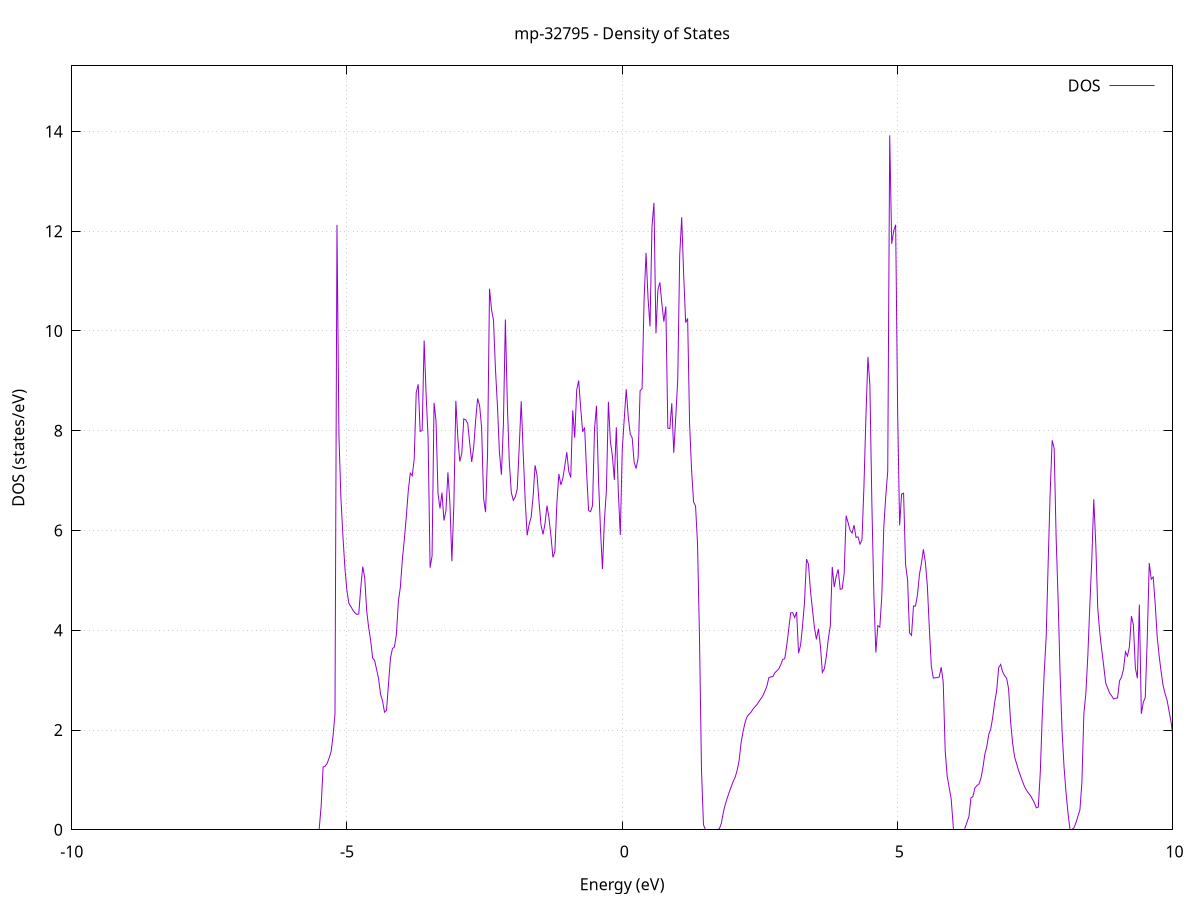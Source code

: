 set title 'mp-32795 - Density of States'
set xlabel 'Energy (eV)'
set ylabel 'DOS (states/eV)'
set grid
set xrange [-10:10]
set yrange [0:15.315]
set xzeroaxis lt -1
set terminal png size 800,600
set output 'mp-32795_dos_gnuplot.png'
plot '-' using 1:2 with lines title 'DOS'
-43.951200 0.000000
-43.915200 0.000000
-43.879200 0.000000
-43.843200 0.000000
-43.807200 0.000000
-43.771200 0.000000
-43.735200 0.000000
-43.699200 0.000000
-43.663200 0.000000
-43.627200 0.000000
-43.591200 0.000000
-43.555200 0.000000
-43.519200 0.000000
-43.483200 0.000000
-43.447200 0.000000
-43.411200 0.000000
-43.375200 0.000000
-43.339200 0.000000
-43.303200 0.000000
-43.267200 0.000000
-43.231200 0.000000
-43.195200 0.000000
-43.159200 0.000000
-43.123200 0.000000
-43.087300 0.000000
-43.051300 0.000000
-43.015300 0.000000
-42.979300 0.000000
-42.943300 0.000000
-42.907300 0.000000
-42.871300 0.000000
-42.835300 0.000000
-42.799300 0.000000
-42.763300 0.000000
-42.727300 0.000000
-42.691300 0.000000
-42.655300 0.000000
-42.619300 0.000000
-42.583300 0.000000
-42.547300 0.000000
-42.511300 0.000000
-42.475300 0.000000
-42.439300 0.000000
-42.403300 0.000000
-42.367300 0.000000
-42.331300 0.000000
-42.295300 0.000000
-42.259300 0.000000
-42.223300 0.000000
-42.187300 0.000000
-42.151300 0.000000
-42.115300 0.000000
-42.079300 0.000000
-42.043300 0.000000
-42.007300 0.000000
-41.971300 0.000000
-41.935300 0.000000
-41.899300 0.000000
-41.863300 0.000000
-41.827300 0.000000
-41.791300 0.000000
-41.755300 0.000000
-41.719300 0.000000
-41.683300 0.000000
-41.647300 0.000000
-41.611300 0.000000
-41.575300 0.000000
-41.539300 0.000000
-41.503300 0.000000
-41.467400 0.000000
-41.431400 0.000000
-41.395400 0.000000
-41.359400 0.000000
-41.323400 0.000000
-41.287400 0.000000
-41.251400 0.000000
-41.215400 0.000000
-41.179400 0.000000
-41.143400 0.000000
-41.107400 0.000000
-41.071400 0.000000
-41.035400 0.000000
-40.999400 0.000000
-40.963400 0.000000
-40.927400 0.000000
-40.891400 0.000000
-40.855400 0.000000
-40.819400 0.000000
-40.783400 0.000000
-40.747400 0.000000
-40.711400 0.000000
-40.675400 24.543000
-40.639400 8.541200
-40.603400 7.908900
-40.567400 7.901300
-40.531400 18.446700
-40.495400 4.621700
-40.459400 4.621700
-40.423400 60.457300
-40.387400 37.815700
-40.351400 61.641800
-40.315400 0.000000
-40.279400 12.095200
-40.243400 6.730300
-40.207400 5.264500
-40.171400 5.264500
-40.135400 5.264500
-40.099400 45.103700
-40.063400 25.117000
-40.027400 28.467200
-39.991400 0.000000
-39.955400 0.000000
-39.919400 0.000000
-39.883400 0.000000
-39.847400 0.000000
-39.811500 0.000000
-39.775500 0.000000
-39.739500 0.000000
-39.703500 0.000000
-39.667500 0.000000
-39.631500 0.000000
-39.595500 0.000000
-39.559500 0.000000
-39.523500 0.000000
-39.487500 0.000000
-39.451500 0.000000
-39.415500 0.000000
-39.379500 0.000000
-39.343500 0.000000
-39.307500 0.000000
-39.271500 0.000000
-39.235500 0.000000
-39.199500 0.000000
-39.163500 0.000000
-39.127500 0.000000
-39.091500 0.000000
-39.055500 0.000000
-39.019500 0.000000
-38.983500 0.000000
-38.947500 0.000000
-38.911500 0.000000
-38.875500 0.000000
-38.839500 0.000000
-38.803500 0.000000
-38.767500 0.000000
-38.731500 0.000000
-38.695500 0.000000
-38.659500 0.000000
-38.623500 0.000000
-38.587500 0.000000
-38.551500 0.000000
-38.515500 0.000000
-38.479500 0.000000
-38.443500 0.000000
-38.407500 0.000000
-38.371500 0.000000
-38.335500 0.000000
-38.299500 0.000000
-38.263500 0.000000
-38.227500 0.000000
-38.191500 0.000000
-38.155600 0.000000
-38.119600 0.000000
-38.083600 0.000000
-38.047600 0.000000
-38.011600 0.000000
-37.975600 0.000000
-37.939600 0.000000
-37.903600 0.000000
-37.867600 0.000000
-37.831600 0.000000
-37.795600 0.000000
-37.759600 0.000000
-37.723600 0.000000
-37.687600 0.000000
-37.651600 0.000000
-37.615600 0.000000
-37.579600 0.000000
-37.543600 0.000000
-37.507600 0.000000
-37.471600 0.000000
-37.435600 0.000000
-37.399600 0.000000
-37.363600 0.000000
-37.327600 0.000000
-37.291600 0.000000
-37.255600 0.000000
-37.219600 0.000000
-37.183600 0.000000
-37.147600 0.000000
-37.111600 0.000000
-37.075600 0.000000
-37.039600 0.000000
-37.003600 0.000000
-36.967600 0.000000
-36.931600 0.000000
-36.895600 0.000000
-36.859600 0.000000
-36.823600 0.000000
-36.787600 0.000000
-36.751600 0.000000
-36.715600 0.000000
-36.679600 0.000000
-36.643600 0.000000
-36.607600 0.000000
-36.571600 0.000000
-36.535700 0.000000
-36.499700 0.000000
-36.463700 0.000000
-36.427700 0.000000
-36.391700 0.000000
-36.355700 0.000000
-36.319700 0.000000
-36.283700 0.000000
-36.247700 0.000000
-36.211700 0.000000
-36.175700 0.000000
-36.139700 0.000000
-36.103700 0.000000
-36.067700 0.000000
-36.031700 0.000000
-35.995700 0.000000
-35.959700 0.000000
-35.923700 0.000000
-35.887700 0.000000
-35.851700 0.000000
-35.815700 0.000000
-35.779700 0.000000
-35.743700 0.000000
-35.707700 0.000000
-35.671700 0.000000
-35.635700 0.000000
-35.599700 0.000000
-35.563700 0.000000
-35.527700 0.000000
-35.491700 0.000000
-35.455700 0.000000
-35.419700 0.000000
-35.383700 0.000000
-35.347700 0.000000
-35.311700 0.000000
-35.275700 0.000000
-35.239700 0.000000
-35.203700 0.000000
-35.167700 0.000000
-35.131700 0.000000
-35.095700 0.000000
-35.059700 0.000000
-35.023700 0.000000
-34.987700 0.000000
-34.951700 0.000000
-34.915700 0.000000
-34.879800 0.000000
-34.843800 0.000000
-34.807800 0.000000
-34.771800 0.000000
-34.735800 0.000000
-34.699800 0.000000
-34.663800 0.000000
-34.627800 0.000000
-34.591800 0.000000
-34.555800 0.000000
-34.519800 0.000000
-34.483800 0.000000
-34.447800 0.000000
-34.411800 0.000000
-34.375800 0.000000
-34.339800 0.000000
-34.303800 0.000000
-34.267800 0.000000
-34.231800 0.000000
-34.195800 0.000000
-34.159800 0.000000
-34.123800 0.000000
-34.087800 0.000000
-34.051800 0.000000
-34.015800 0.000000
-33.979800 0.000000
-33.943800 0.000000
-33.907800 0.000000
-33.871800 0.000000
-33.835800 0.000000
-33.799800 0.000000
-33.763800 0.000000
-33.727800 0.000000
-33.691800 0.000000
-33.655800 0.000000
-33.619800 0.000000
-33.583800 0.000000
-33.547800 0.000000
-33.511800 0.000000
-33.475800 0.000000
-33.439800 0.000000
-33.403800 0.000000
-33.367800 0.000000
-33.331800 0.000000
-33.295800 0.000000
-33.259900 0.000000
-33.223900 0.000000
-33.187900 0.000000
-33.151900 0.000000
-33.115900 0.000000
-33.079900 0.000000
-33.043900 0.000000
-33.007900 0.000000
-32.971900 0.000000
-32.935900 0.000000
-32.899900 0.000000
-32.863900 0.000000
-32.827900 0.000000
-32.791900 0.000000
-32.755900 0.000000
-32.719900 0.000000
-32.683900 0.000000
-32.647900 0.000000
-32.611900 0.000000
-32.575900 0.000000
-32.539900 0.000000
-32.503900 0.000000
-32.467900 0.000000
-32.431900 0.000000
-32.395900 0.000000
-32.359900 0.000000
-32.323900 0.000000
-32.287900 0.000000
-32.251900 0.000000
-32.215900 0.000000
-32.179900 0.000000
-32.143900 0.000000
-32.107900 0.000000
-32.071900 0.000000
-32.035900 0.000000
-31.999900 0.000000
-31.963900 0.000000
-31.927900 0.000000
-31.891900 0.000000
-31.855900 0.000000
-31.819900 0.000000
-31.783900 0.000000
-31.747900 0.000000
-31.711900 0.000000
-31.675900 0.000000
-31.639900 0.000000
-31.604000 0.000000
-31.568000 0.000000
-31.532000 0.000000
-31.496000 0.000000
-31.460000 0.000000
-31.424000 0.000000
-31.388000 0.000000
-31.352000 0.000000
-31.316000 0.000000
-31.280000 0.000000
-31.244000 0.000000
-31.208000 0.000000
-31.172000 0.000000
-31.136000 0.000000
-31.100000 0.000000
-31.064000 0.000000
-31.028000 0.000000
-30.992000 0.000000
-30.956000 0.000000
-30.920000 0.000000
-30.884000 0.000000
-30.848000 0.000000
-30.812000 0.000000
-30.776000 0.000000
-30.740000 0.000000
-30.704000 0.000000
-30.668000 0.000000
-30.632000 0.000000
-30.596000 0.000000
-30.560000 0.000000
-30.524000 0.000000
-30.488000 0.000000
-30.452000 0.000000
-30.416000 0.000000
-30.380000 0.000000
-30.344000 0.000000
-30.308000 0.000000
-30.272000 0.000000
-30.236000 0.000000
-30.200000 0.000000
-30.164000 0.000000
-30.128000 0.000000
-30.092000 0.000000
-30.056000 0.000000
-30.020000 0.000000
-29.984100 0.000000
-29.948100 0.000000
-29.912100 0.000000
-29.876100 0.000000
-29.840100 0.000000
-29.804100 0.000000
-29.768100 0.000000
-29.732100 0.000000
-29.696100 0.000000
-29.660100 0.000000
-29.624100 0.000000
-29.588100 0.000000
-29.552100 0.000000
-29.516100 0.000000
-29.480100 0.000000
-29.444100 0.000000
-29.408100 0.000000
-29.372100 0.000000
-29.336100 0.000000
-29.300100 0.000000
-29.264100 0.000000
-29.228100 0.000000
-29.192100 0.000000
-29.156100 0.000000
-29.120100 0.000000
-29.084100 0.000000
-29.048100 0.000000
-29.012100 0.000000
-28.976100 0.000000
-28.940100 0.000000
-28.904100 0.000000
-28.868100 0.000000
-28.832100 0.000000
-28.796100 0.000000
-28.760100 0.000000
-28.724100 0.000000
-28.688100 0.000000
-28.652100 0.000000
-28.616100 0.000000
-28.580100 0.000000
-28.544100 0.000000
-28.508100 0.000000
-28.472100 0.000000
-28.436100 0.000000
-28.400100 0.000000
-28.364100 0.000000
-28.328200 0.000000
-28.292200 0.000000
-28.256200 0.000000
-28.220200 0.000000
-28.184200 0.000000
-28.148200 0.000000
-28.112200 0.000000
-28.076200 0.000000
-28.040200 0.000000
-28.004200 0.000000
-27.968200 0.000000
-27.932200 0.000000
-27.896200 0.000000
-27.860200 0.000000
-27.824200 0.000000
-27.788200 0.000000
-27.752200 0.000000
-27.716200 0.000000
-27.680200 0.000000
-27.644200 0.000000
-27.608200 0.000000
-27.572200 0.000000
-27.536200 0.000000
-27.500200 0.000000
-27.464200 0.000000
-27.428200 0.000000
-27.392200 0.000000
-27.356200 0.000000
-27.320200 0.000000
-27.284200 0.000000
-27.248200 0.000000
-27.212200 0.000000
-27.176200 0.000000
-27.140200 0.000000
-27.104200 0.000000
-27.068200 0.000000
-27.032200 0.000000
-26.996200 0.000000
-26.960200 0.000000
-26.924200 0.000000
-26.888200 0.000000
-26.852200 0.000000
-26.816200 0.000000
-26.780200 0.000000
-26.744200 0.000000
-26.708300 0.000000
-26.672300 0.000000
-26.636300 0.000000
-26.600300 0.000000
-26.564300 0.000000
-26.528300 0.000000
-26.492300 0.000000
-26.456300 0.000000
-26.420300 0.000000
-26.384300 0.000000
-26.348300 0.000000
-26.312300 0.000000
-26.276300 0.000000
-26.240300 0.000000
-26.204300 0.000000
-26.168300 0.000000
-26.132300 0.000000
-26.096300 0.000000
-26.060300 0.000000
-26.024300 0.000000
-25.988300 0.000000
-25.952300 0.000000
-25.916300 0.000000
-25.880300 0.000000
-25.844300 0.000000
-25.808300 0.000000
-25.772300 0.000000
-25.736300 0.000000
-25.700300 0.000000
-25.664300 0.000000
-25.628300 0.000000
-25.592300 0.000000
-25.556300 0.000000
-25.520300 0.000000
-25.484300 0.000000
-25.448300 0.000000
-25.412300 0.000000
-25.376300 0.000000
-25.340300 0.000000
-25.304300 0.000000
-25.268300 0.000000
-25.232300 0.000000
-25.196300 0.000000
-25.160300 0.000000
-25.124300 0.000000
-25.088300 0.000000
-25.052400 0.000000
-25.016400 0.000000
-24.980400 0.000000
-24.944400 0.000000
-24.908400 0.000000
-24.872400 0.000000
-24.836400 0.000000
-24.800400 0.000000
-24.764400 0.000000
-24.728400 0.000000
-24.692400 0.000000
-24.656400 0.000000
-24.620400 0.000000
-24.584400 0.000000
-24.548400 0.000000
-24.512400 0.000000
-24.476400 0.000000
-24.440400 0.000000
-24.404400 0.000000
-24.368400 0.000000
-24.332400 0.000000
-24.296400 0.000000
-24.260400 0.000000
-24.224400 0.000000
-24.188400 0.000000
-24.152400 0.000000
-24.116400 0.000000
-24.080400 0.000000
-24.044400 0.000000
-24.008400 0.000000
-23.972400 0.000000
-23.936400 0.000000
-23.900400 0.000000
-23.864400 0.000000
-23.828400 0.000000
-23.792400 0.000000
-23.756400 0.000000
-23.720400 0.000000
-23.684400 0.000000
-23.648400 0.000000
-23.612400 0.000000
-23.576400 0.000000
-23.540400 0.000000
-23.504400 0.000000
-23.468400 0.000000
-23.432500 0.000000
-23.396500 0.000000
-23.360500 0.000000
-23.324500 0.000000
-23.288500 0.000000
-23.252500 0.000000
-23.216500 0.000000
-23.180500 0.000000
-23.144500 0.000000
-23.108500 0.000000
-23.072500 0.000000
-23.036500 0.000000
-23.000500 0.000000
-22.964500 0.000000
-22.928500 0.000000
-22.892500 0.000000
-22.856500 0.000000
-22.820500 0.000000
-22.784500 0.000000
-22.748500 0.000000
-22.712500 0.000000
-22.676500 0.000000
-22.640500 0.000000
-22.604500 0.000000
-22.568500 0.000000
-22.532500 0.000000
-22.496500 0.000000
-22.460500 0.000000
-22.424500 0.000000
-22.388500 0.000000
-22.352500 0.000000
-22.316500 0.000000
-22.280500 0.000000
-22.244500 0.000000
-22.208500 0.000000
-22.172500 0.000000
-22.136500 0.000000
-22.100500 0.000000
-22.064500 0.000000
-22.028500 0.000000
-21.992500 0.000000
-21.956500 0.000000
-21.920500 0.000000
-21.884500 0.000000
-21.848500 0.000000
-21.812500 0.000000
-21.776600 0.000000
-21.740600 0.000000
-21.704600 0.000000
-21.668600 0.000000
-21.632600 0.000000
-21.596600 0.000000
-21.560600 0.000000
-21.524600 0.000000
-21.488600 0.000000
-21.452600 0.000000
-21.416600 0.000000
-21.380600 0.000000
-21.344600 0.000000
-21.308600 0.000000
-21.272600 0.000000
-21.236600 0.000000
-21.200600 0.000000
-21.164600 0.000000
-21.128600 0.000000
-21.092600 0.000000
-21.056600 0.000000
-21.020600 0.000000
-20.984600 0.000000
-20.948600 0.000000
-20.912600 0.000000
-20.876600 0.000000
-20.840600 0.000000
-20.804600 0.000000
-20.768600 0.000000
-20.732600 0.000000
-20.696600 0.000000
-20.660600 0.000000
-20.624600 0.000000
-20.588600 0.000000
-20.552600 0.000000
-20.516600 0.000000
-20.480600 0.000000
-20.444600 0.000000
-20.408600 0.000000
-20.372600 0.000000
-20.336600 0.000000
-20.300600 0.000000
-20.264600 0.000000
-20.228600 0.000000
-20.192600 0.000000
-20.156700 0.000000
-20.120700 0.000000
-20.084700 0.000000
-20.048700 0.000000
-20.012700 0.000000
-19.976700 0.000000
-19.940700 0.000000
-19.904700 0.000000
-19.868700 0.000000
-19.832700 0.000000
-19.796700 0.000000
-19.760700 0.000000
-19.724700 0.000000
-19.688700 0.000000
-19.652700 0.000000
-19.616700 0.000000
-19.580700 0.000000
-19.544700 0.000000
-19.508700 0.000000
-19.472700 0.000000
-19.436700 0.000000
-19.400700 0.000000
-19.364700 0.000000
-19.328700 0.000000
-19.292700 0.000000
-19.256700 0.000000
-19.220700 0.000000
-19.184700 0.000000
-19.148700 0.000000
-19.112700 0.000000
-19.076700 0.000000
-19.040700 0.000000
-19.004700 0.000000
-18.968700 0.000000
-18.932700 0.000000
-18.896700 0.000000
-18.860700 0.000000
-18.824700 0.000000
-18.788700 0.000000
-18.752700 0.000000
-18.716700 0.000000
-18.680700 0.000000
-18.644700 0.000000
-18.608700 0.000000
-18.572700 0.000000
-18.536700 0.000000
-18.500800 0.000000
-18.464800 0.000000
-18.428800 0.000000
-18.392800 0.000000
-18.356800 0.000000
-18.320800 0.000000
-18.284800 0.000000
-18.248800 0.000000
-18.212800 0.000000
-18.176800 0.000000
-18.140800 0.000000
-18.104800 0.000000
-18.068800 0.000000
-18.032800 0.000000
-17.996800 0.000000
-17.960800 0.000000
-17.924800 0.000000
-17.888800 0.000000
-17.852800 0.000000
-17.816800 0.000000
-17.780800 0.000000
-17.744800 0.000000
-17.708800 0.000000
-17.672800 0.000000
-17.636800 0.000000
-17.600800 0.000000
-17.564800 0.000000
-17.528800 0.000000
-17.492800 0.000000
-17.456800 0.000000
-17.420800 0.000000
-17.384800 0.000000
-17.348800 0.000000
-17.312800 0.000000
-17.276800 0.000000
-17.240800 0.000000
-17.204800 0.000000
-17.168800 0.000000
-17.132800 0.000000
-17.096800 0.000000
-17.060800 0.000000
-17.024800 0.345500
-16.988800 0.553100
-16.952800 0.769200
-16.916800 0.970900
-16.880800 1.124100
-16.844900 1.319000
-16.808900 1.529300
-16.772900 1.760800
-16.736900 2.037600
-16.700900 2.334100
-16.664900 2.709900
-16.628900 3.532500
-16.592900 4.040100
-16.556900 4.805800
-16.520900 5.359200
-16.484900 5.240300
-16.448900 5.614500
-16.412900 5.876600
-16.376900 5.002800
-16.340900 3.376400
-16.304900 2.714600
-16.268900 2.722300
-16.232900 2.681300
-16.196900 3.415600
-16.160900 4.753900
-16.124900 4.717200
-16.088900 6.958400
-16.052900 16.115800
-16.016900 12.306000
-15.980900 8.668900
-15.944900 6.017400
-15.908900 6.242900
-15.872900 8.016600
-15.836900 6.668400
-15.800900 7.954900
-15.764900 7.856700
-15.728900 9.867400
-15.692900 9.103800
-15.656900 11.731800
-15.620900 12.268800
-15.584900 9.498700
-15.548900 11.678100
-15.512900 9.600300
-15.476900 13.001700
-15.440900 11.213800
-15.404900 9.704400
-15.368900 7.794900
-15.332900 7.218800
-15.296900 6.980200
-15.260900 6.816600
-15.225000 6.129700
-15.189000 6.106100
-15.153000 7.065400
-15.117000 9.305700
-15.081000 8.352300
-15.045000 6.468700
-15.009000 5.662700
-14.973000 6.561500
-14.937000 6.433400
-14.901000 6.293100
-14.865000 5.882800
-14.829000 6.945100
-14.793000 8.338900
-14.757000 6.617600
-14.721000 5.395300
-14.685000 4.041200
-14.649000 2.781500
-14.613000 2.659100
-14.577000 2.644300
-14.541000 2.645400
-14.505000 2.646900
-14.469000 3.394800
-14.433000 3.785100
-14.397000 3.784300
-14.361000 6.933600
-14.325000 6.807400
-14.289000 0.887500
-14.253000 0.000000
-14.217000 0.000000
-14.181000 0.000000
-14.145000 0.000000
-14.109000 0.000000
-14.073000 0.000000
-14.037000 0.000000
-14.001000 0.000000
-13.965000 0.000000
-13.929000 0.000000
-13.893000 0.000000
-13.857000 0.000000
-13.821000 0.000000
-13.785000 0.000000
-13.749000 0.000000
-13.713000 0.000000
-13.677000 0.000000
-13.641000 0.000000
-13.605000 0.000000
-13.569100 0.000000
-13.533100 0.000000
-13.497100 0.000000
-13.461100 0.000000
-13.425100 0.000000
-13.389100 0.000000
-13.353100 0.000000
-13.317100 0.000000
-13.281100 0.000000
-13.245100 0.000000
-13.209100 0.000000
-13.173100 0.000000
-13.137100 0.000000
-13.101100 0.000000
-13.065100 0.000000
-13.029100 0.000000
-12.993100 0.000000
-12.957100 0.000000
-12.921100 0.000000
-12.885100 0.000000
-12.849100 0.000000
-12.813100 0.000000
-12.777100 0.000000
-12.741100 0.000000
-12.705100 0.000000
-12.669100 0.000000
-12.633100 0.000000
-12.597100 0.000000
-12.561100 0.000000
-12.525100 0.000000
-12.489100 0.000000
-12.453100 0.000000
-12.417100 0.000000
-12.381100 0.000000
-12.345100 0.000000
-12.309100 0.000000
-12.273100 0.000000
-12.237100 0.000000
-12.201100 0.000000
-12.165100 0.000000
-12.129100 0.000000
-12.093100 0.000000
-12.057100 0.000000
-12.021100 0.000000
-11.985100 0.000000
-11.949200 0.000000
-11.913200 0.000000
-11.877200 0.000000
-11.841200 0.000000
-11.805200 0.000000
-11.769200 0.000000
-11.733200 0.000000
-11.697200 0.000000
-11.661200 0.000000
-11.625200 0.000000
-11.589200 0.000000
-11.553200 0.000000
-11.517200 0.000000
-11.481200 0.000000
-11.445200 0.000000
-11.409200 0.000000
-11.373200 0.000000
-11.337200 0.000000
-11.301200 0.000000
-11.265200 0.000000
-11.229200 0.000000
-11.193200 0.000000
-11.157200 0.000000
-11.121200 0.000000
-11.085200 0.000000
-11.049200 0.000000
-11.013200 0.000000
-10.977200 0.000000
-10.941200 0.000000
-10.905200 0.000000
-10.869200 0.000000
-10.833200 0.000000
-10.797200 0.000000
-10.761200 0.000000
-10.725200 0.000000
-10.689200 0.000000
-10.653200 0.000000
-10.617200 0.000000
-10.581200 0.000000
-10.545200 0.000000
-10.509200 0.000000
-10.473200 0.000000
-10.437200 0.000000
-10.401200 0.000000
-10.365200 0.000000
-10.329200 0.000000
-10.293300 0.000000
-10.257300 0.000000
-10.221300 0.000000
-10.185300 0.000000
-10.149300 0.000000
-10.113300 0.000000
-10.077300 0.000000
-10.041300 0.000000
-10.005300 0.000000
-9.969300 0.000000
-9.933300 0.000000
-9.897300 0.000000
-9.861300 0.000000
-9.825300 0.000000
-9.789300 0.000000
-9.753300 0.000000
-9.717300 0.000000
-9.681300 0.000000
-9.645300 0.000000
-9.609300 0.000000
-9.573300 0.000000
-9.537300 0.000000
-9.501300 0.000000
-9.465300 0.000000
-9.429300 0.000000
-9.393300 0.000000
-9.357300 0.000000
-9.321300 0.000000
-9.285300 0.000000
-9.249300 0.000000
-9.213300 0.000000
-9.177300 0.000000
-9.141300 0.000000
-9.105300 0.000000
-9.069300 0.000000
-9.033300 0.000000
-8.997300 0.000000
-8.961300 0.000000
-8.925300 0.000000
-8.889300 0.000000
-8.853300 0.000000
-8.817300 0.000000
-8.781300 0.000000
-8.745300 0.000000
-8.709300 0.000000
-8.673400 0.000000
-8.637400 0.000000
-8.601400 0.000000
-8.565400 0.000000
-8.529400 0.000000
-8.493400 0.000000
-8.457400 0.000000
-8.421400 0.000000
-8.385400 0.000000
-8.349400 0.000000
-8.313400 0.000000
-8.277400 0.000000
-8.241400 0.000000
-8.205400 0.000000
-8.169400 0.000000
-8.133400 0.000000
-8.097400 0.000000
-8.061400 0.000000
-8.025400 0.000000
-7.989400 0.000000
-7.953400 0.000000
-7.917400 0.000000
-7.881400 0.000000
-7.845400 0.000000
-7.809400 0.000000
-7.773400 0.000000
-7.737400 0.000000
-7.701400 0.000000
-7.665400 0.000000
-7.629400 0.000000
-7.593400 0.000000
-7.557400 0.000000
-7.521400 0.000000
-7.485400 0.000000
-7.449400 0.000000
-7.413400 0.000000
-7.377400 0.000000
-7.341400 0.000000
-7.305400 0.000000
-7.269400 0.000000
-7.233400 0.000000
-7.197400 0.000000
-7.161400 0.000000
-7.125400 0.000000
-7.089400 0.000000
-7.053400 0.000000
-7.017500 0.000000
-6.981500 0.000000
-6.945500 0.000000
-6.909500 0.000000
-6.873500 0.000000
-6.837500 0.000000
-6.801500 0.000000
-6.765500 0.000000
-6.729500 0.000000
-6.693500 0.000000
-6.657500 0.000000
-6.621500 0.000000
-6.585500 0.000000
-6.549500 0.000000
-6.513500 0.000000
-6.477500 0.000000
-6.441500 0.000000
-6.405500 0.000000
-6.369500 0.000000
-6.333500 0.000000
-6.297500 0.000000
-6.261500 0.000000
-6.225500 0.000000
-6.189500 0.000000
-6.153500 0.000000
-6.117500 0.000000
-6.081500 0.000000
-6.045500 0.000000
-6.009500 0.000000
-5.973500 0.000000
-5.937500 0.000000
-5.901500 0.000000
-5.865500 0.000000
-5.829500 0.000000
-5.793500 0.000000
-5.757500 0.000000
-5.721500 0.000000
-5.685500 0.000000
-5.649500 0.000000
-5.613500 0.000000
-5.577500 0.000000
-5.541500 0.000000
-5.505500 0.005300
-5.469500 0.467100
-5.433500 1.258700
-5.397600 1.273800
-5.361600 1.327500
-5.325600 1.432600
-5.289600 1.562300
-5.253600 1.875200
-5.217600 2.319400
-5.181600 12.127000
-5.145600 7.890900
-5.109600 6.640300
-5.073600 5.891100
-5.037600 5.249200
-5.001600 4.802200
-4.965600 4.541300
-4.929600 4.474800
-4.893600 4.405000
-4.857600 4.351800
-4.821600 4.318100
-4.785600 4.326000
-4.749600 4.849900
-4.713600 5.275600
-4.677600 5.056300
-4.641600 4.390300
-4.605600 4.050900
-4.569600 3.792800
-4.533600 3.443100
-4.497600 3.394700
-4.461600 3.213400
-4.425600 3.030000
-4.389600 2.715100
-4.353600 2.583600
-4.317600 2.357800
-4.281600 2.394600
-4.245600 2.920000
-4.209600 3.443300
-4.173600 3.633900
-4.137600 3.665700
-4.101600 3.921200
-4.065600 4.584800
-4.029600 4.865000
-3.993600 5.420600
-3.957600 5.824300
-3.921600 6.284500
-3.885600 6.800300
-3.849600 7.149500
-3.813600 7.098800
-3.777600 7.440600
-3.741700 8.765000
-3.705700 8.931700
-3.669700 7.985200
-3.633700 8.005200
-3.597700 9.808900
-3.561700 8.719900
-3.525700 7.849400
-3.489700 5.253800
-3.453700 5.489400
-3.417700 8.559500
-3.381700 8.194500
-3.345700 6.738400
-3.309700 6.441500
-3.273700 6.759500
-3.237700 6.200900
-3.201700 6.394700
-3.165700 7.165000
-3.129700 6.556500
-3.093700 5.383000
-3.057700 6.524500
-3.021700 8.600700
-2.985700 7.864300
-2.949700 7.383300
-2.913700 7.547600
-2.877700 8.237200
-2.841700 8.216700
-2.805700 8.146000
-2.769700 7.749500
-2.733700 7.373900
-2.697700 7.666800
-2.661700 8.214600
-2.625700 8.648300
-2.589700 8.501900
-2.553700 8.065800
-2.517700 6.649000
-2.481700 6.368100
-2.445700 7.531700
-2.409700 10.847700
-2.373700 10.431300
-2.337700 10.214400
-2.301700 9.230400
-2.265700 8.495400
-2.229700 7.567100
-2.193700 7.118200
-2.157700 8.124200
-2.121800 10.230500
-2.085800 8.530400
-2.049800 7.364900
-2.013800 6.759900
-1.977800 6.605600
-1.941800 6.672000
-1.905800 6.834900
-1.869800 7.686600
-1.833800 8.590700
-1.797800 7.555600
-1.761800 6.607000
-1.725800 5.903600
-1.689800 6.123500
-1.653800 6.265700
-1.617800 6.681900
-1.581800 7.306500
-1.545800 7.102600
-1.509800 6.572400
-1.473800 6.106500
-1.437800 5.922500
-1.401800 6.135500
-1.365800 6.497300
-1.329800 6.253500
-1.293800 5.889300
-1.257800 5.460200
-1.221800 5.580100
-1.185800 6.547000
-1.149800 7.134500
-1.113800 6.914600
-1.077800 7.040800
-1.041800 7.295600
-1.005800 7.570000
-0.969800 7.182900
-0.933800 7.062200
-0.897800 8.406800
-0.861800 7.860700
-0.825800 8.815600
-0.789800 9.007200
-0.753800 8.463000
-0.717800 7.977900
-0.681800 8.064700
-0.645800 7.172800
-0.609800 6.400200
-0.573800 6.377000
-0.537800 6.500900
-0.501800 8.038000
-0.465900 8.501300
-0.429900 7.028400
-0.393900 6.022000
-0.357900 5.226700
-0.321900 6.212600
-0.285900 6.810100
-0.249900 8.580200
-0.213900 7.788900
-0.177900 7.506400
-0.141900 7.015000
-0.105900 8.069300
-0.069900 6.793900
-0.033900 5.910900
0.002100 7.621400
0.038100 8.236700
0.074100 8.831000
0.110100 8.294300
0.146100 7.933600
0.182100 7.859400
0.218100 7.366800
0.254100 7.242300
0.290100 7.453700
0.326100 8.801900
0.362100 8.843900
0.398100 10.591900
0.434100 11.566500
0.470100 10.661500
0.506100 10.090700
0.542100 12.096200
0.578100 12.569000
0.614100 9.951800
0.650100 10.828600
0.686100 10.974700
0.722100 10.540200
0.758100 10.187100
0.794100 10.491100
0.830100 8.052200
0.866100 8.043000
0.902100 8.552000
0.938100 7.556300
0.974100 8.272000
1.010100 9.022100
1.046100 11.526300
1.082100 12.279900
1.118100 11.118200
1.154100 10.168500
1.190000 10.252000
1.226000 8.130200
1.262000 7.206900
1.298000 6.574300
1.334000 6.489000
1.370000 5.728400
1.406000 3.821600
1.442000 1.176200
1.478000 0.098200
1.514000 0.000000
1.550000 0.000000
1.586000 0.000000
1.622000 0.000000
1.658000 0.000000
1.694000 0.000000
1.730000 0.000000
1.766000 0.020000
1.802000 0.127500
1.838000 0.343400
1.874000 0.508900
1.910000 0.638600
1.946000 0.753900
1.982000 0.865200
2.018000 0.969300
2.054000 1.055500
2.090000 1.192200
2.126000 1.394700
2.162000 1.754200
2.198000 1.972200
2.234000 2.151800
2.270000 2.267000
2.306000 2.315800
2.342000 2.357100
2.378000 2.420200
2.414000 2.466800
2.450000 2.509700
2.486000 2.574600
2.522000 2.626700
2.558000 2.691000
2.594000 2.780700
2.630000 2.879700
2.666000 3.049700
2.702000 3.066800
2.738000 3.070200
2.774000 3.145700
2.809900 3.185200
2.845900 3.223600
2.881900 3.310000
2.917900 3.414900
2.953900 3.428400
2.989900 3.686600
3.025900 4.015800
3.061900 4.348000
3.097900 4.354400
3.133900 4.255300
3.169900 4.364900
3.205900 3.541400
3.241900 3.700400
3.277900 4.090800
3.313900 4.565500
3.349900 5.427300
3.385900 5.321800
3.421900 4.791700
3.457900 4.417600
3.493900 4.054100
3.529900 3.817400
3.565900 4.030600
3.601900 3.694800
3.637900 3.153400
3.673900 3.228500
3.709900 3.470500
3.745900 3.822300
3.781900 4.086300
3.817900 5.269100
3.853900 4.867700
3.889900 5.081300
3.925900 5.221500
3.961900 4.821500
3.997900 4.832600
4.033900 5.138200
4.069900 6.297100
4.105900 6.155800
4.141900 6.003800
4.177900 5.948100
4.213900 6.107800
4.249900 5.860700
4.285900 5.872600
4.321900 5.727600
4.357900 5.811300
4.393900 6.896800
4.429900 8.301200
4.465800 9.480100
4.501800 8.907900
4.537800 6.521100
4.573800 4.709000
4.609800 3.552200
4.645800 4.092100
4.681800 4.062900
4.717800 4.680100
4.753800 6.056800
4.789800 6.690100
4.825800 7.187300
4.861800 13.922500
4.897800 11.748900
4.933800 12.006300
4.969800 12.130100
5.005800 8.370400
5.041800 6.102600
5.077800 6.731400
5.113800 6.748900
5.149800 5.314000
5.185800 5.018500
5.221800 3.947700
5.257800 3.898000
5.293800 4.486400
5.329800 4.483400
5.365800 4.706000
5.401800 5.117100
5.437800 5.345200
5.473800 5.621900
5.509800 5.360300
5.545800 4.888000
5.581800 4.037200
5.617800 3.282200
5.653800 3.041200
5.689800 3.047100
5.725800 3.050700
5.761800 3.064000
5.797800 3.260600
5.833800 2.960900
5.869800 1.585700
5.905800 1.071600
5.941800 0.851800
5.977800 0.625400
6.013800 0.000000
6.049800 0.000000
6.085700 0.000000
6.121700 0.000000
6.157700 0.000000
6.193700 0.000000
6.229700 0.000000
6.265700 0.151400
6.301700 0.269700
6.337700 0.639400
6.373700 0.666200
6.409700 0.836400
6.445700 0.886600
6.481700 0.913400
6.517700 1.025500
6.553700 1.233400
6.589700 1.512300
6.625700 1.670100
6.661700 1.912700
6.697700 2.020000
6.733700 2.259100
6.769700 2.559100
6.805700 2.792500
6.841700 3.252300
6.877700 3.314800
6.913700 3.166100
6.949700 3.090400
6.985700 3.040400
7.021700 2.827700
7.057700 2.172300
7.093700 1.751400
7.129700 1.466300
7.165700 1.327700
7.201700 1.195700
7.237700 1.080200
7.273700 0.969800
7.309700 0.869500
7.345700 0.795600
7.381700 0.737100
7.417700 0.688500
7.453700 0.617500
7.489700 0.543200
7.525700 0.439900
7.561700 0.455000
7.597700 1.154700
7.633700 2.285500
7.669700 3.166500
7.705700 3.893800
7.741600 5.387400
7.777600 6.776900
7.813600 7.807700
7.849600 7.649400
7.885600 5.861900
7.921600 4.621700
7.957600 3.120700
7.993600 1.980100
8.029600 1.253100
8.065600 0.743200
8.101600 0.330200
8.137600 0.003800
8.173600 0.007200
8.209600 0.039700
8.245600 0.141900
8.281600 0.270400
8.317600 0.397200
8.353600 0.944900
8.389600 2.326800
8.425600 2.735500
8.461600 3.490700
8.497600 4.493400
8.533600 5.410000
8.569600 6.625800
8.605600 5.738200
8.641600 4.447000
8.677600 3.964700
8.713600 3.612700
8.749600 3.291000
8.785600 2.946700
8.821600 2.839800
8.857600 2.742700
8.893600 2.686600
8.929600 2.622400
8.965600 2.636400
9.001600 2.642200
9.037600 2.985400
9.073600 3.060000
9.109600 3.218000
9.145600 3.568600
9.181600 3.482300
9.217600 3.669700
9.253600 4.283300
9.289600 4.106500
9.325600 3.243300
9.361500 3.038700
9.397500 4.514500
9.433500 2.325100
9.469500 2.554700
9.505500 2.653800
9.541500 3.842100
9.577500 5.347700
9.613500 5.023100
9.649500 5.068100
9.685500 4.531400
9.721500 3.874100
9.757500 3.488000
9.793500 3.167200
9.829500 2.890500
9.865500 2.729000
9.901500 2.597600
9.937500 2.378200
9.973500 2.162300
10.009500 1.863300
10.045500 1.540400
10.081500 1.584100
10.117500 1.688200
10.153500 1.509300
10.189500 1.509800
10.225500 1.404200
10.261500 1.339400
10.297500 1.349000
10.333500 1.393600
10.369500 1.448600
10.405500 1.728500
10.441500 2.076000
10.477500 2.487300
10.513500 3.118300
10.549500 3.429300
10.585500 3.452900
10.621500 3.164000
10.657500 2.710700
10.693500 2.443400
10.729500 2.223200
10.765500 1.802300
10.801500 1.673000
10.837500 1.604200
10.873500 1.542300
10.909500 1.408100
10.945500 1.199100
10.981500 1.074500
11.017400 1.169600
11.053400 1.284500
11.089400 1.449700
11.125400 1.595300
11.161400 1.685300
11.197400 2.264200
11.233400 2.060700
11.269400 1.979500
11.305400 1.959400
11.341400 1.880500
11.377400 1.789600
11.413400 1.743700
11.449400 1.733100
11.485400 1.717000
11.521400 1.737700
11.557400 1.569600
11.593400 1.228500
11.629400 1.001000
11.665400 0.948500
11.701400 0.967800
11.737400 0.994600
11.773400 1.022800
11.809400 1.047400
11.845400 1.066600
11.881400 1.084200
11.917400 1.096000
11.953400 1.091900
11.989400 1.100200
12.025400 1.116900
12.061400 1.064700
12.097400 1.035900
12.133400 1.029100
12.169400 1.025500
12.205400 1.046100
12.241400 1.084100
12.277400 1.129000
12.313400 1.132700
12.349400 1.221100
12.385400 1.217700
12.421400 1.214800
12.457400 1.241600
12.493400 1.281600
12.529400 1.315500
12.565400 1.357000
12.601400 1.419600
12.637300 1.510400
12.673300 1.646200
12.709300 1.802400
12.745300 1.737300
12.781300 1.702400
12.817300 1.731000
12.853300 1.735600
12.889300 1.746700
12.925300 1.649200
12.961300 1.620600
12.997300 1.642200
13.033300 1.685600
13.069300 1.752000
13.105300 1.850500
13.141300 1.959900
13.177300 2.091700
13.213300 2.253500
13.249300 2.497900
13.285300 2.671300
13.321300 2.880800
13.357300 3.106300
13.393300 3.160000
13.429300 3.294400
13.465300 3.855900
13.501300 4.051900
13.537300 4.336300
13.573300 3.558000
13.609300 3.418600
13.645300 3.180700
13.681300 2.940000
13.717300 3.404700
13.753300 4.150800
13.789300 5.374200
13.825300 5.370000
13.861300 4.816000
13.897300 4.414000
13.933300 4.133000
13.969300 3.964100
14.005300 3.990300
14.041300 3.699700
14.077300 3.510000
14.113300 3.555800
14.149300 3.457300
14.185300 3.693600
14.221300 3.422800
14.257300 3.479200
14.293200 3.600700
14.329200 3.442700
14.365200 3.344500
14.401200 3.313700
14.437200 3.401600
14.473200 3.551800
14.509200 3.465000
14.545200 3.409800
14.581200 3.330500
14.617200 3.284700
14.653200 3.209200
14.689200 3.060500
14.725200 2.917000
14.761200 2.840800
14.797200 2.867200
14.833200 2.803300
14.869200 2.910300
14.905200 3.115800
14.941200 3.211200
14.977200 3.211000
15.013200 3.317000
15.049200 3.683600
15.085200 3.642200
15.121200 3.676700
15.157200 4.013800
15.193200 3.926400
15.229200 3.980600
15.265200 4.227100
15.301200 3.975100
15.337200 3.558200
15.373200 3.287900
15.409200 3.217100
15.445200 3.029000
15.481200 3.079600
15.517200 3.378500
15.553200 3.395400
15.589200 3.371300
15.625200 3.435100
15.661200 3.467400
15.697200 3.476000
15.733200 3.451300
15.769200 3.431500
15.805200 3.402300
15.841200 3.411800
15.877200 3.378700
15.913100 3.500200
15.949100 3.687100
15.985100 3.724200
16.021100 3.835300
16.057100 3.946200
16.093100 4.045000
16.129100 4.136500
16.165100 4.194500
16.201100 4.356800
16.237100 4.550600
16.273100 4.718800
16.309100 4.848300
16.345100 4.868500
16.381100 4.741200
16.417100 4.565000
16.453100 4.690600
16.489100 4.647300
16.525100 4.424400
16.561100 4.630100
16.597100 4.213700
16.633100 3.982600
16.669100 3.906100
16.705100 4.682600
16.741100 4.050500
16.777100 3.857500
16.813100 3.659300
16.849100 3.564200
16.885100 3.684200
16.921100 3.857200
16.957100 4.235300
16.993100 4.730500
17.029100 4.824300
17.065100 4.630500
17.101100 4.848100
17.137100 5.397000
17.173100 5.455000
17.209100 6.391900
17.245100 6.451300
17.281100 6.425500
17.317100 6.736100
17.353100 6.172300
17.389100 6.084700
17.425100 7.196200
17.461100 6.869200
17.497100 7.492400
17.533100 8.253300
17.569000 8.174100
17.605000 7.393200
17.641000 7.027000
17.677000 5.977100
17.713000 5.090900
17.749000 5.036500
17.785000 6.079800
17.821000 5.831500
17.857000 5.508700
17.893000 4.804500
17.929000 3.521000
17.965000 3.069900
18.001000 3.143400
18.037000 3.422000
18.073000 3.775700
18.109000 4.276000
18.145000 4.611000
18.181000 4.495500
18.217000 4.796500
18.253000 4.920500
18.289000 5.074400
18.325000 5.426600
18.361000 5.989300
18.397000 5.335700
18.433000 5.670800
18.469000 5.955600
18.505000 5.953800
18.541000 6.262100
18.577000 6.393900
18.613000 6.899400
18.649000 7.578900
18.685000 6.216600
18.721000 5.402700
18.757000 5.142700
18.793000 5.146400
18.829000 4.629500
18.865000 4.354000
18.901000 4.598700
18.937000 4.765700
18.973000 4.776100
19.009000 4.479300
19.045000 4.473200
19.081000 4.174600
19.117000 4.129400
19.153000 4.061300
19.188900 4.093600
19.224900 3.859900
19.260900 3.791300
19.296900 3.814800
19.332900 3.841500
19.368900 4.094800
19.404900 4.032700
19.440900 3.802000
19.476900 3.708800
19.512900 3.503500
19.548900 3.615800
19.584900 3.750100
19.620900 3.640600
19.656900 4.200600
19.692900 4.496300
19.728900 4.442200
19.764900 4.681600
19.800900 4.840200
19.836900 4.646000
19.872900 4.404700
19.908900 4.582000
19.944900 4.666300
19.980900 4.498900
20.016900 4.736000
20.052900 4.531300
20.088900 4.532400
20.124900 4.532400
20.160900 4.678400
20.196900 5.337900
20.232900 5.526600
20.268900 5.416500
20.304900 5.293200
20.340900 5.290400
20.376900 4.745500
20.412900 4.775800
20.448900 5.003600
20.484900 4.949700
20.520900 4.525800
20.556900 4.407200
20.592900 3.855800
20.628900 3.509600
20.664900 3.536000
20.700900 3.621100
20.736900 3.700200
20.772900 3.841600
20.808900 4.064600
20.844800 4.051400
20.880800 4.012400
20.916800 3.809000
20.952800 3.809000
20.988800 3.945700
21.024800 3.862300
21.060800 3.742400
21.096800 3.790100
21.132800 3.884400
21.168800 3.768000
21.204800 3.695100
21.240800 3.927600
21.276800 4.128500
21.312800 4.388800
21.348800 4.438500
21.384800 4.317800
21.420800 4.130800
21.456800 4.037400
21.492800 3.831300
21.528800 3.697100
21.564800 3.701200
21.600800 3.804200
21.636800 3.842800
21.672800 3.770400
21.708800 3.905800
21.744800 3.820500
21.780800 3.862800
21.816800 3.812000
21.852800 3.583900
21.888800 3.549600
21.924800 3.711900
21.960800 3.991700
21.996800 3.991500
22.032800 3.958600
22.068800 3.918100
22.104800 3.706800
22.140800 3.600200
22.176800 3.501800
22.212800 3.481000
22.248800 3.405100
22.284800 3.439500
22.320800 3.379500
22.356800 3.344600
22.392800 3.362600
22.428800 3.379800
22.464800 3.364700
22.500700 3.418800
22.536700 3.549000
22.572700 3.716600
22.608700 3.646100
22.644700 3.614500
22.680700 3.454000
22.716700 3.282900
22.752700 3.087300
22.788700 3.019400
22.824700 3.024300
22.860700 3.195700
22.896700 3.376500
22.932700 3.601000
22.968700 3.663900
23.004700 3.707200
23.040700 3.860500
23.076700 3.530100
23.112700 3.323500
23.148700 3.149800
23.184700 3.062300
23.220700 3.106400
23.256700 3.375900
23.292700 3.495700
23.328700 3.500600
23.364700 3.377800
23.400700 3.284300
23.436700 3.261100
23.472700 3.164400
23.508700 3.103200
23.544700 3.050100
23.580700 2.939300
23.616700 3.019100
23.652700 3.066800
23.688700 2.788200
23.724700 2.754000
23.760700 2.857100
23.796700 2.875100
23.832700 2.937000
23.868700 2.942300
23.904700 3.110100
23.940700 2.844300
23.976700 2.517600
24.012700 2.304000
24.048700 2.198200
24.084700 2.006300
24.120600 1.799700
24.156600 1.609600
24.192600 1.566400
24.228600 1.551000
24.264600 1.504700
24.300600 1.419500
24.336600 1.269400
24.372600 1.165600
24.408600 1.097200
24.444600 0.927200
24.480600 0.742200
24.516600 0.524400
24.552600 0.428800
24.588600 0.382800
24.624600 0.345500
24.660600 0.309400
24.696600 0.381100
24.732600 0.176800
24.768600 0.037300
24.804600 0.000000
24.840600 0.000000
24.876600 0.000000
24.912600 0.000000
24.948600 0.000000
24.984600 0.000000
25.020600 0.000000
25.056600 0.000000
25.092600 0.000000
25.128600 0.000000
25.164600 0.000000
25.200600 0.000000
25.236600 0.000000
25.272600 0.000000
25.308600 0.000000
25.344600 0.000000
25.380600 0.000000
25.416600 0.000000
25.452600 0.000000
25.488600 0.000000
25.524600 0.000000
25.560600 0.000000
25.596600 0.000000
25.632600 0.000000
25.668600 0.000000
25.704600 0.000000
25.740600 0.000000
25.776500 0.000000
25.812500 0.000000
25.848500 0.000000
25.884500 0.000000
25.920500 0.000000
25.956500 0.000000
25.992500 0.000000
26.028500 0.000000
26.064500 0.000000
26.100500 0.000000
26.136500 0.000000
26.172500 0.000000
26.208500 0.000000
26.244500 0.000000
26.280500 0.000000
26.316500 0.000000
26.352500 0.000000
26.388500 0.000000
26.424500 0.000000
26.460500 0.000000
26.496500 0.000000
26.532500 0.000000
26.568500 0.000000
26.604500 0.000000
26.640500 0.000000
26.676500 0.000000
26.712500 0.000000
26.748500 0.000000
26.784500 0.000000
26.820500 0.000000
26.856500 0.000000
26.892500 0.000000
26.928500 0.000000
26.964500 0.000000
27.000500 0.000000
27.036500 0.000000
27.072500 0.000000
27.108500 0.000000
27.144500 0.000000
27.180500 0.000000
27.216500 0.000000
27.252500 0.000000
27.288500 0.000000
27.324500 0.000000
27.360500 0.000000
27.396400 0.000000
27.432400 0.000000
27.468400 0.000000
27.504400 0.000000
27.540400 0.000000
27.576400 0.000000
27.612400 0.000000
27.648400 0.000000
27.684400 0.000000
27.720400 0.000000
27.756400 0.000000
27.792400 0.000000
27.828400 0.000000
27.864400 0.000000
27.900400 0.000000
27.936400 0.000000
27.972400 0.000000
28.008400 0.000000
28.044400 0.000000
e
